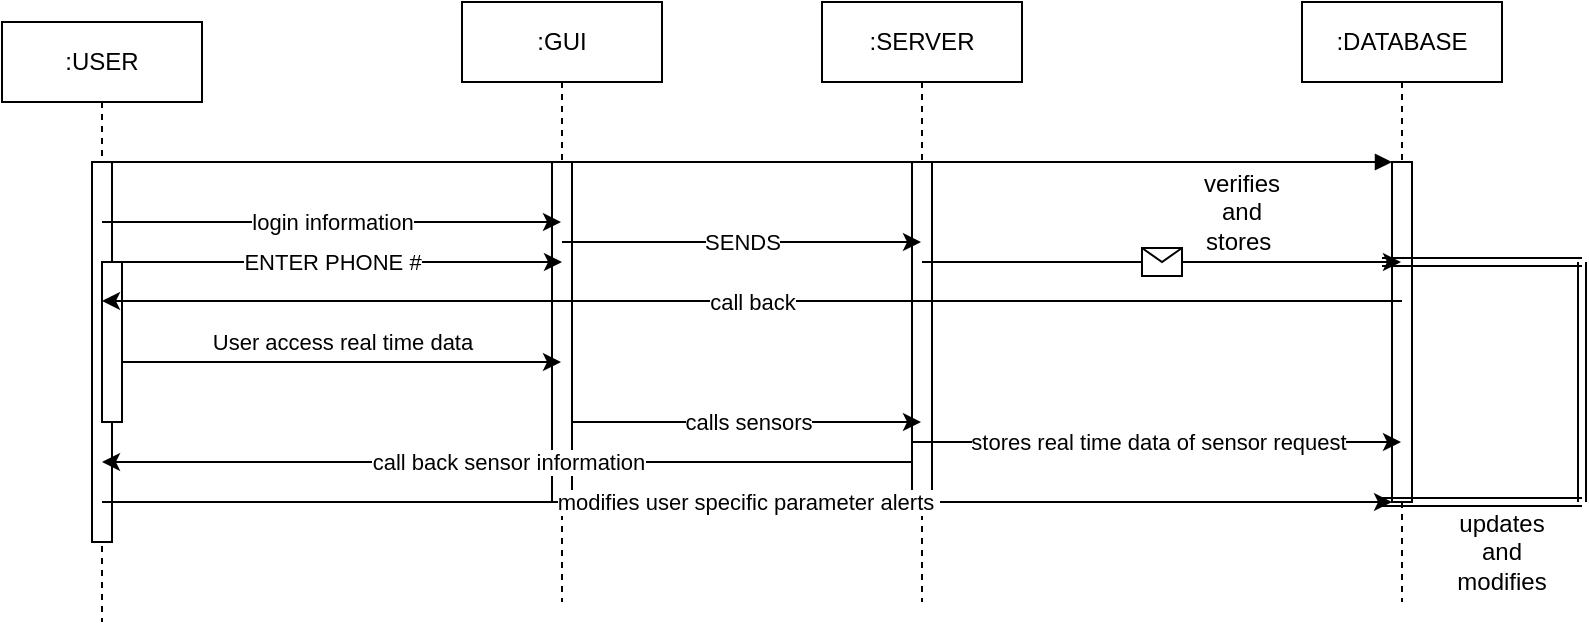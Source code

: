 <mxfile version="21.1.7" type="gitlab">
  <diagram name="Page-1" id="2YBvvXClWsGukQMizWep">
    <mxGraphModel dx="1674" dy="1162" grid="1" gridSize="10" guides="1" tooltips="1" connect="1" arrows="1" fold="1" page="1" pageScale="1" pageWidth="850" pageHeight="1100" math="0" shadow="0">
      <root>
        <mxCell id="0" />
        <mxCell id="1" parent="0" />
        <mxCell id="aM9ryv3xv72pqoxQDRHE-1" value=":USER" style="shape=umlLifeline;perimeter=lifelinePerimeter;whiteSpace=wrap;html=1;container=0;dropTarget=0;collapsible=0;recursiveResize=0;outlineConnect=0;portConstraint=eastwest;newEdgeStyle={&quot;edgeStyle&quot;:&quot;elbowEdgeStyle&quot;,&quot;elbow&quot;:&quot;vertical&quot;,&quot;curved&quot;:0,&quot;rounded&quot;:0};" parent="1" vertex="1">
          <mxGeometry x="40" y="50" width="100" height="300" as="geometry" />
        </mxCell>
        <mxCell id="aM9ryv3xv72pqoxQDRHE-2" value="" style="html=1;points=[];perimeter=orthogonalPerimeter;outlineConnect=0;targetShapes=umlLifeline;portConstraint=eastwest;newEdgeStyle={&quot;edgeStyle&quot;:&quot;elbowEdgeStyle&quot;,&quot;elbow&quot;:&quot;vertical&quot;,&quot;curved&quot;:0,&quot;rounded&quot;:0};" parent="aM9ryv3xv72pqoxQDRHE-1" vertex="1">
          <mxGeometry x="45" y="70" width="10" height="190" as="geometry" />
        </mxCell>
        <mxCell id="aM9ryv3xv72pqoxQDRHE-4" value="" style="html=1;points=[];perimeter=orthogonalPerimeter;outlineConnect=0;targetShapes=umlLifeline;portConstraint=eastwest;newEdgeStyle={&quot;edgeStyle&quot;:&quot;elbowEdgeStyle&quot;,&quot;elbow&quot;:&quot;vertical&quot;,&quot;curved&quot;:0,&quot;rounded&quot;:0};" parent="aM9ryv3xv72pqoxQDRHE-1" vertex="1">
          <mxGeometry x="50" y="120" width="10" height="80" as="geometry" />
        </mxCell>
        <mxCell id="aM9ryv3xv72pqoxQDRHE-5" value=":DATABASE" style="shape=umlLifeline;perimeter=lifelinePerimeter;whiteSpace=wrap;html=1;container=0;dropTarget=0;collapsible=0;recursiveResize=0;outlineConnect=0;portConstraint=eastwest;newEdgeStyle={&quot;edgeStyle&quot;:&quot;elbowEdgeStyle&quot;,&quot;elbow&quot;:&quot;vertical&quot;,&quot;curved&quot;:0,&quot;rounded&quot;:0};" parent="1" vertex="1">
          <mxGeometry x="690" y="40" width="100" height="300" as="geometry" />
        </mxCell>
        <mxCell id="aM9ryv3xv72pqoxQDRHE-6" value="" style="html=1;points=[];perimeter=orthogonalPerimeter;outlineConnect=0;targetShapes=umlLifeline;portConstraint=eastwest;newEdgeStyle={&quot;edgeStyle&quot;:&quot;elbowEdgeStyle&quot;,&quot;elbow&quot;:&quot;vertical&quot;,&quot;curved&quot;:0,&quot;rounded&quot;:0};" parent="aM9ryv3xv72pqoxQDRHE-5" vertex="1">
          <mxGeometry x="45" y="80" width="10" height="170" as="geometry" />
        </mxCell>
        <mxCell id="aM9ryv3xv72pqoxQDRHE-7" value="" style="html=1;verticalAlign=bottom;endArrow=block;edgeStyle=elbowEdgeStyle;elbow=vertical;curved=0;rounded=0;" parent="1" source="aM9ryv3xv72pqoxQDRHE-2" target="aM9ryv3xv72pqoxQDRHE-6" edge="1">
          <mxGeometry relative="1" as="geometry">
            <mxPoint x="195" y="130" as="sourcePoint" />
            <Array as="points">
              <mxPoint x="180" y="120" />
            </Array>
          </mxGeometry>
        </mxCell>
        <mxCell id="wsiEbSefoQ3gMhRS4S2i-1" value=":GUI" style="shape=umlLifeline;perimeter=lifelinePerimeter;whiteSpace=wrap;html=1;container=0;dropTarget=0;collapsible=0;recursiveResize=0;outlineConnect=0;portConstraint=eastwest;newEdgeStyle={&quot;edgeStyle&quot;:&quot;elbowEdgeStyle&quot;,&quot;elbow&quot;:&quot;vertical&quot;,&quot;curved&quot;:0,&quot;rounded&quot;:0};" vertex="1" parent="1">
          <mxGeometry x="270" y="40" width="100" height="300" as="geometry" />
        </mxCell>
        <mxCell id="wsiEbSefoQ3gMhRS4S2i-2" value="" style="html=1;points=[];perimeter=orthogonalPerimeter;outlineConnect=0;targetShapes=umlLifeline;portConstraint=eastwest;newEdgeStyle={&quot;edgeStyle&quot;:&quot;elbowEdgeStyle&quot;,&quot;elbow&quot;:&quot;vertical&quot;,&quot;curved&quot;:0,&quot;rounded&quot;:0};" vertex="1" parent="wsiEbSefoQ3gMhRS4S2i-1">
          <mxGeometry x="45" y="80" width="10" height="170" as="geometry" />
        </mxCell>
        <mxCell id="wsiEbSefoQ3gMhRS4S2i-3" value=":SERVER" style="shape=umlLifeline;perimeter=lifelinePerimeter;whiteSpace=wrap;html=1;container=0;dropTarget=0;collapsible=0;recursiveResize=0;outlineConnect=0;portConstraint=eastwest;newEdgeStyle={&quot;edgeStyle&quot;:&quot;elbowEdgeStyle&quot;,&quot;elbow&quot;:&quot;vertical&quot;,&quot;curved&quot;:0,&quot;rounded&quot;:0};" vertex="1" parent="1">
          <mxGeometry x="450" y="40" width="100" height="300" as="geometry" />
        </mxCell>
        <mxCell id="wsiEbSefoQ3gMhRS4S2i-4" value="" style="html=1;points=[];perimeter=orthogonalPerimeter;outlineConnect=0;targetShapes=umlLifeline;portConstraint=eastwest;newEdgeStyle={&quot;edgeStyle&quot;:&quot;elbowEdgeStyle&quot;,&quot;elbow&quot;:&quot;vertical&quot;,&quot;curved&quot;:0,&quot;rounded&quot;:0};" vertex="1" parent="wsiEbSefoQ3gMhRS4S2i-3">
          <mxGeometry x="45" y="80" width="10" height="170" as="geometry" />
        </mxCell>
        <mxCell id="wsiEbSefoQ3gMhRS4S2i-5" value="" style="endArrow=classic;html=1;rounded=0;" edge="1" parent="1" target="wsiEbSefoQ3gMhRS4S2i-3">
          <mxGeometry relative="1" as="geometry">
            <mxPoint x="320" y="160" as="sourcePoint" />
            <mxPoint x="480" y="160" as="targetPoint" />
          </mxGeometry>
        </mxCell>
        <mxCell id="wsiEbSefoQ3gMhRS4S2i-6" value="SENDS" style="edgeLabel;resizable=0;html=1;align=center;verticalAlign=middle;" connectable="0" vertex="1" parent="wsiEbSefoQ3gMhRS4S2i-5">
          <mxGeometry relative="1" as="geometry" />
        </mxCell>
        <mxCell id="wsiEbSefoQ3gMhRS4S2i-9" value="" style="endArrow=classic;html=1;rounded=0;" edge="1" parent="1" target="wsiEbSefoQ3gMhRS4S2i-1">
          <mxGeometry relative="1" as="geometry">
            <mxPoint x="90" y="150" as="sourcePoint" />
            <mxPoint x="250" y="150" as="targetPoint" />
          </mxGeometry>
        </mxCell>
        <mxCell id="wsiEbSefoQ3gMhRS4S2i-10" value="login information" style="edgeLabel;resizable=0;html=1;align=center;verticalAlign=middle;" connectable="0" vertex="1" parent="wsiEbSefoQ3gMhRS4S2i-9">
          <mxGeometry relative="1" as="geometry" />
        </mxCell>
        <mxCell id="wsiEbSefoQ3gMhRS4S2i-13" value="" style="endArrow=classic;html=1;rounded=0;" edge="1" parent="1" source="wsiEbSefoQ3gMhRS4S2i-3" target="aM9ryv3xv72pqoxQDRHE-5">
          <mxGeometry relative="1" as="geometry">
            <mxPoint x="520" y="170" as="sourcePoint" />
            <mxPoint x="600" y="170" as="targetPoint" />
            <Array as="points">
              <mxPoint x="660" y="170" />
            </Array>
          </mxGeometry>
        </mxCell>
        <mxCell id="wsiEbSefoQ3gMhRS4S2i-14" value="" style="shape=message;html=1;outlineConnect=0;" vertex="1" parent="wsiEbSefoQ3gMhRS4S2i-13">
          <mxGeometry width="20" height="14" relative="1" as="geometry">
            <mxPoint x="-10" y="-7" as="offset" />
          </mxGeometry>
        </mxCell>
        <mxCell id="wsiEbSefoQ3gMhRS4S2i-15" value="verifies and stores&amp;nbsp;" style="text;html=1;strokeColor=none;fillColor=none;align=center;verticalAlign=middle;whiteSpace=wrap;rounded=0;" vertex="1" parent="1">
          <mxGeometry x="630" y="130" width="60" height="30" as="geometry" />
        </mxCell>
        <mxCell id="wsiEbSefoQ3gMhRS4S2i-16" value="" style="endArrow=classic;html=1;rounded=0;" edge="1" parent="1">
          <mxGeometry relative="1" as="geometry">
            <mxPoint x="90" y="170" as="sourcePoint" />
            <mxPoint x="320" y="170" as="targetPoint" />
          </mxGeometry>
        </mxCell>
        <mxCell id="wsiEbSefoQ3gMhRS4S2i-17" value="ENTER PHONE #" style="edgeLabel;resizable=0;html=1;align=center;verticalAlign=middle;" connectable="0" vertex="1" parent="wsiEbSefoQ3gMhRS4S2i-16">
          <mxGeometry relative="1" as="geometry" />
        </mxCell>
        <mxCell id="wsiEbSefoQ3gMhRS4S2i-18" value="" style="endArrow=classic;html=1;rounded=0;" edge="1" parent="1" target="aM9ryv3xv72pqoxQDRHE-1">
          <mxGeometry relative="1" as="geometry">
            <mxPoint x="740" y="189.5" as="sourcePoint" />
            <mxPoint x="630" y="189.5" as="targetPoint" />
          </mxGeometry>
        </mxCell>
        <mxCell id="wsiEbSefoQ3gMhRS4S2i-19" value="call back" style="edgeLabel;resizable=0;html=1;align=center;verticalAlign=middle;" connectable="0" vertex="1" parent="wsiEbSefoQ3gMhRS4S2i-18">
          <mxGeometry relative="1" as="geometry" />
        </mxCell>
        <mxCell id="wsiEbSefoQ3gMhRS4S2i-20" value="" style="endArrow=classic;html=1;rounded=0;" edge="1" parent="1" target="wsiEbSefoQ3gMhRS4S2i-1">
          <mxGeometry relative="1" as="geometry">
            <mxPoint x="100" y="220" as="sourcePoint" />
            <mxPoint x="200" y="220" as="targetPoint" />
          </mxGeometry>
        </mxCell>
        <mxCell id="wsiEbSefoQ3gMhRS4S2i-21" value="User access real time data" style="edgeLabel;resizable=0;html=1;align=center;verticalAlign=middle;" connectable="0" vertex="1" parent="wsiEbSefoQ3gMhRS4S2i-20">
          <mxGeometry relative="1" as="geometry">
            <mxPoint y="-10" as="offset" />
          </mxGeometry>
        </mxCell>
        <mxCell id="wsiEbSefoQ3gMhRS4S2i-22" value="" style="endArrow=classic;html=1;rounded=0;" edge="1" parent="1" target="wsiEbSefoQ3gMhRS4S2i-3">
          <mxGeometry relative="1" as="geometry">
            <mxPoint x="325" y="250" as="sourcePoint" />
            <mxPoint x="425" y="250" as="targetPoint" />
          </mxGeometry>
        </mxCell>
        <mxCell id="wsiEbSefoQ3gMhRS4S2i-23" value="calls sensors" style="edgeLabel;resizable=0;html=1;align=center;verticalAlign=middle;" connectable="0" vertex="1" parent="wsiEbSefoQ3gMhRS4S2i-22">
          <mxGeometry relative="1" as="geometry" />
        </mxCell>
        <mxCell id="wsiEbSefoQ3gMhRS4S2i-25" value="" style="endArrow=classic;html=1;rounded=0;" edge="1" parent="1" target="aM9ryv3xv72pqoxQDRHE-1">
          <mxGeometry relative="1" as="geometry">
            <mxPoint x="495" y="270" as="sourcePoint" />
            <mxPoint x="355" y="270" as="targetPoint" />
          </mxGeometry>
        </mxCell>
        <mxCell id="wsiEbSefoQ3gMhRS4S2i-26" value="call back sensor information" style="edgeLabel;resizable=0;html=1;align=center;verticalAlign=middle;" connectable="0" vertex="1" parent="wsiEbSefoQ3gMhRS4S2i-25">
          <mxGeometry relative="1" as="geometry" />
        </mxCell>
        <mxCell id="wsiEbSefoQ3gMhRS4S2i-27" value="" style="endArrow=classic;html=1;rounded=0;" edge="1" parent="1" target="aM9ryv3xv72pqoxQDRHE-5">
          <mxGeometry relative="1" as="geometry">
            <mxPoint x="495" y="260" as="sourcePoint" />
            <mxPoint x="595" y="260" as="targetPoint" />
          </mxGeometry>
        </mxCell>
        <mxCell id="wsiEbSefoQ3gMhRS4S2i-28" value="stores real time data of sensor request" style="edgeLabel;resizable=0;html=1;align=center;verticalAlign=middle;" connectable="0" vertex="1" parent="wsiEbSefoQ3gMhRS4S2i-27">
          <mxGeometry relative="1" as="geometry" />
        </mxCell>
        <mxCell id="wsiEbSefoQ3gMhRS4S2i-32" value="" style="endArrow=classic;html=1;rounded=0;" edge="1" parent="1" target="aM9ryv3xv72pqoxQDRHE-6">
          <mxGeometry relative="1" as="geometry">
            <mxPoint x="90" y="290" as="sourcePoint" />
            <mxPoint x="190" y="290" as="targetPoint" />
            <Array as="points">
              <mxPoint x="410" y="290" />
            </Array>
          </mxGeometry>
        </mxCell>
        <mxCell id="wsiEbSefoQ3gMhRS4S2i-33" value="modifies user specific parameter alerts&amp;nbsp;" style="edgeLabel;resizable=0;html=1;align=center;verticalAlign=middle;" connectable="0" vertex="1" parent="wsiEbSefoQ3gMhRS4S2i-32">
          <mxGeometry relative="1" as="geometry" />
        </mxCell>
        <mxCell id="wsiEbSefoQ3gMhRS4S2i-34" value="" style="shape=link;html=1;rounded=0;" edge="1" parent="1">
          <mxGeometry width="100" relative="1" as="geometry">
            <mxPoint x="730" y="290" as="sourcePoint" />
            <mxPoint x="830" y="290" as="targetPoint" />
          </mxGeometry>
        </mxCell>
        <mxCell id="wsiEbSefoQ3gMhRS4S2i-36" value="" style="shape=link;html=1;rounded=0;" edge="1" parent="1">
          <mxGeometry width="100" relative="1" as="geometry">
            <mxPoint x="830" y="290" as="sourcePoint" />
            <mxPoint x="830" y="170" as="targetPoint" />
          </mxGeometry>
        </mxCell>
        <mxCell id="wsiEbSefoQ3gMhRS4S2i-38" value="" style="shape=link;html=1;rounded=0;" edge="1" parent="1">
          <mxGeometry width="100" relative="1" as="geometry">
            <mxPoint x="730" y="170" as="sourcePoint" />
            <mxPoint x="830" y="170" as="targetPoint" />
          </mxGeometry>
        </mxCell>
        <mxCell id="wsiEbSefoQ3gMhRS4S2i-39" value="updates and modifies" style="text;html=1;strokeColor=none;fillColor=none;align=center;verticalAlign=middle;whiteSpace=wrap;rounded=0;" vertex="1" parent="1">
          <mxGeometry x="760" y="300" width="60" height="30" as="geometry" />
        </mxCell>
      </root>
    </mxGraphModel>
  </diagram>
</mxfile>
